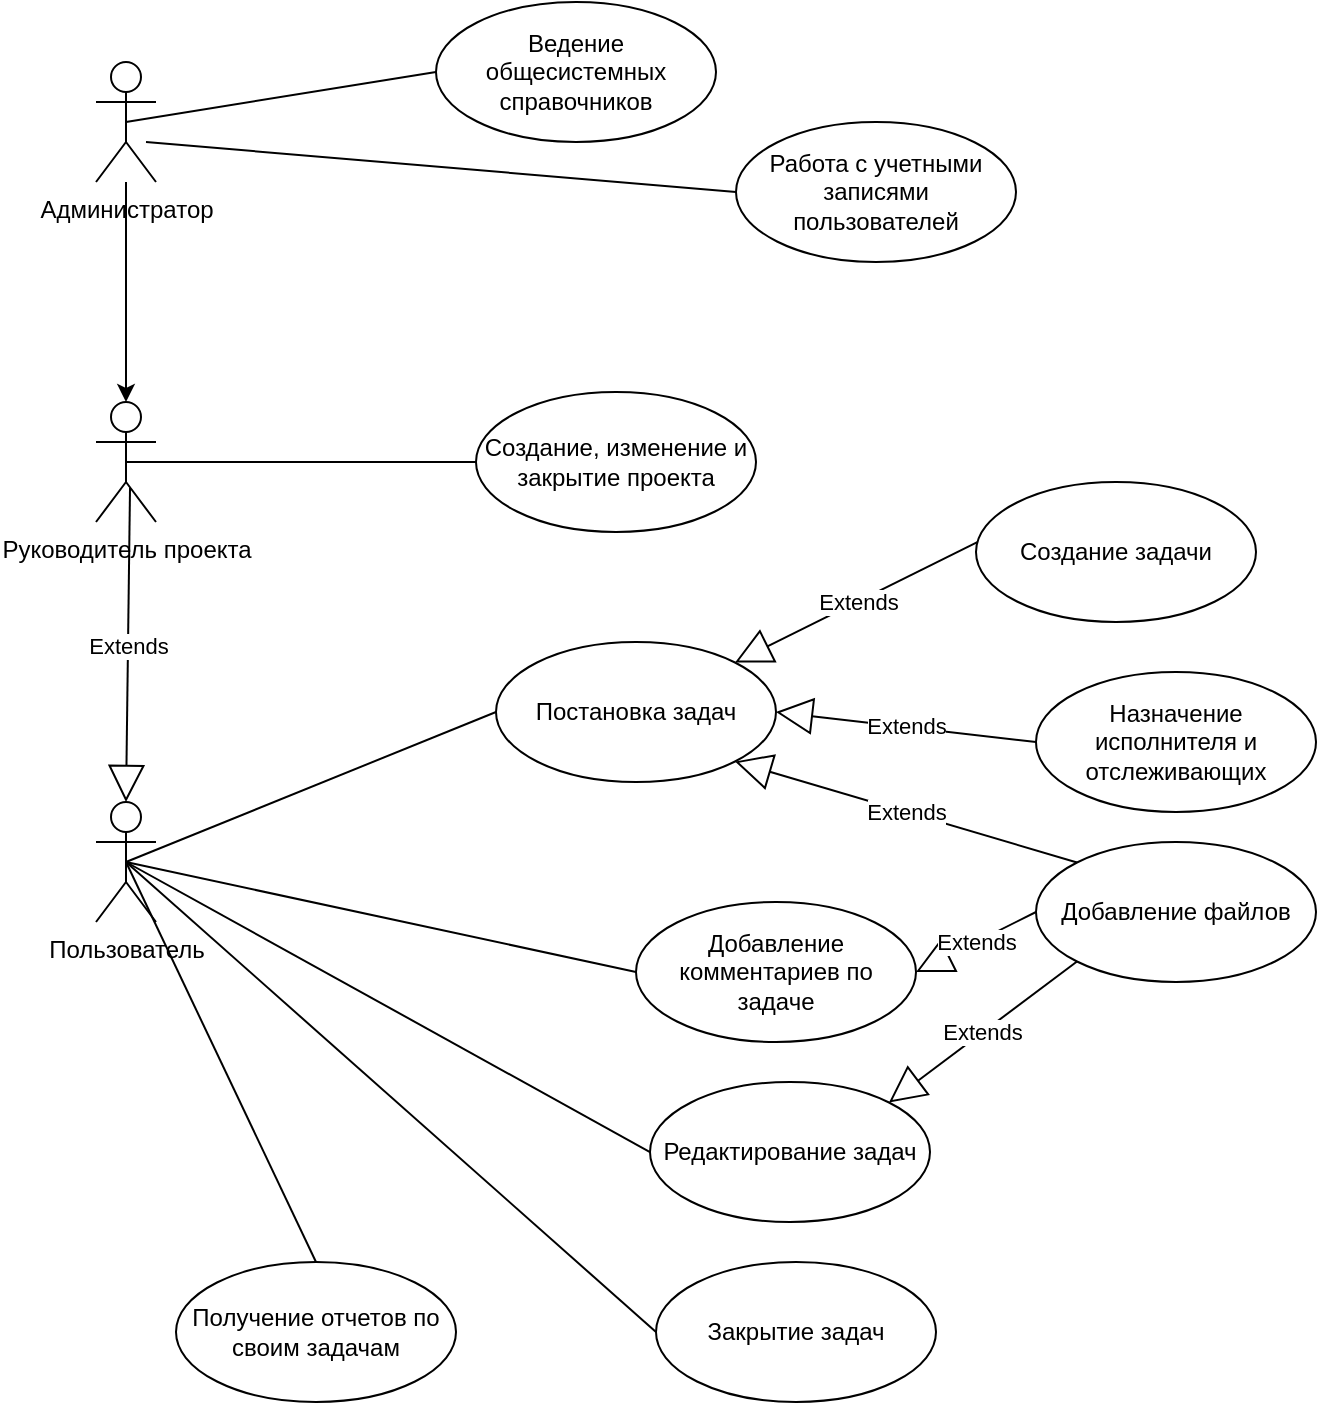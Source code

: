 <mxfile version="20.2.3" type="device"><diagram id="WtQWx4r9EK3d2K_YipfX" name="Страница 1"><mxGraphModel dx="1102" dy="865" grid="1" gridSize="10" guides="1" tooltips="1" connect="1" arrows="1" fold="1" page="1" pageScale="1" pageWidth="827" pageHeight="1169" math="0" shadow="0"><root><mxCell id="0"/><mxCell id="1" parent="0"/><mxCell id="nkzj_LfDcOi6PYbRJ4o3-25" value="" style="edgeStyle=orthogonalEdgeStyle;rounded=0;orthogonalLoop=1;jettySize=auto;html=1;" edge="1" parent="1" source="nkzj_LfDcOi6PYbRJ4o3-1" target="nkzj_LfDcOi6PYbRJ4o3-3"><mxGeometry relative="1" as="geometry"/></mxCell><mxCell id="nkzj_LfDcOi6PYbRJ4o3-1" value="Администратор" style="shape=umlActor;verticalLabelPosition=bottom;verticalAlign=top;html=1;" vertex="1" parent="1"><mxGeometry x="160" y="120" width="30" height="60" as="geometry"/></mxCell><mxCell id="nkzj_LfDcOi6PYbRJ4o3-2" value="Пользователь" style="shape=umlActor;verticalLabelPosition=bottom;verticalAlign=top;html=1;" vertex="1" parent="1"><mxGeometry x="160" y="490" width="30" height="60" as="geometry"/></mxCell><mxCell id="nkzj_LfDcOi6PYbRJ4o3-3" value="Руководитель проекта" style="shape=umlActor;verticalLabelPosition=bottom;verticalAlign=top;html=1;" vertex="1" parent="1"><mxGeometry x="160" y="290" width="30" height="60" as="geometry"/></mxCell><mxCell id="nkzj_LfDcOi6PYbRJ4o3-4" value="Ведение общесистемных справочников" style="ellipse;whiteSpace=wrap;html=1;" vertex="1" parent="1"><mxGeometry x="330" y="90" width="140" height="70" as="geometry"/></mxCell><mxCell id="nkzj_LfDcOi6PYbRJ4o3-5" value="" style="endArrow=none;html=1;rounded=0;exitX=0.5;exitY=0.5;exitDx=0;exitDy=0;exitPerimeter=0;entryX=0;entryY=0.5;entryDx=0;entryDy=0;" edge="1" parent="1" source="nkzj_LfDcOi6PYbRJ4o3-1" target="nkzj_LfDcOi6PYbRJ4o3-4"><mxGeometry width="50" height="50" relative="1" as="geometry"><mxPoint x="390" y="470" as="sourcePoint"/><mxPoint x="440" y="420" as="targetPoint"/></mxGeometry></mxCell><mxCell id="nkzj_LfDcOi6PYbRJ4o3-7" value="" style="endArrow=none;html=1;rounded=0;exitX=0.5;exitY=0.5;exitDx=0;exitDy=0;exitPerimeter=0;entryX=0;entryY=0.5;entryDx=0;entryDy=0;" edge="1" parent="1" target="nkzj_LfDcOi6PYbRJ4o3-6"><mxGeometry width="50" height="50" relative="1" as="geometry"><mxPoint x="185" y="160" as="sourcePoint"/><mxPoint x="410" y="250" as="targetPoint"/></mxGeometry></mxCell><mxCell id="nkzj_LfDcOi6PYbRJ4o3-11" value="Создание, изменение и закрытие проекта" style="ellipse;whiteSpace=wrap;html=1;" vertex="1" parent="1"><mxGeometry x="350" y="285" width="140" height="70" as="geometry"/></mxCell><mxCell id="nkzj_LfDcOi6PYbRJ4o3-12" value="Постановка задач" style="ellipse;whiteSpace=wrap;html=1;" vertex="1" parent="1"><mxGeometry x="360" y="410" width="140" height="70" as="geometry"/></mxCell><mxCell id="nkzj_LfDcOi6PYbRJ4o3-13" value="Добавление комментариев по задаче" style="ellipse;whiteSpace=wrap;html=1;" vertex="1" parent="1"><mxGeometry x="430" y="540" width="140" height="70" as="geometry"/></mxCell><mxCell id="nkzj_LfDcOi6PYbRJ4o3-14" value="Редактирование задач" style="ellipse;whiteSpace=wrap;html=1;" vertex="1" parent="1"><mxGeometry x="437" y="630" width="140" height="70" as="geometry"/></mxCell><mxCell id="nkzj_LfDcOi6PYbRJ4o3-15" value="Закрытие задач" style="ellipse;whiteSpace=wrap;html=1;" vertex="1" parent="1"><mxGeometry x="440" y="720" width="140" height="70" as="geometry"/></mxCell><mxCell id="nkzj_LfDcOi6PYbRJ4o3-16" value="Получение отчетов по своим задачам" style="ellipse;whiteSpace=wrap;html=1;" vertex="1" parent="1"><mxGeometry x="200" y="720" width="140" height="70" as="geometry"/></mxCell><mxCell id="nkzj_LfDcOi6PYbRJ4o3-17" value="" style="endArrow=none;html=1;rounded=0;exitX=0.5;exitY=0.5;exitDx=0;exitDy=0;exitPerimeter=0;entryX=0;entryY=0.5;entryDx=0;entryDy=0;" edge="1" parent="1" source="nkzj_LfDcOi6PYbRJ4o3-3" target="nkzj_LfDcOi6PYbRJ4o3-11"><mxGeometry width="50" height="50" relative="1" as="geometry"><mxPoint x="195" y="170" as="sourcePoint"/><mxPoint x="460" y="265" as="targetPoint"/></mxGeometry></mxCell><mxCell id="nkzj_LfDcOi6PYbRJ4o3-18" value="" style="endArrow=none;html=1;rounded=0;exitX=0.5;exitY=0.5;exitDx=0;exitDy=0;exitPerimeter=0;entryX=0;entryY=0.5;entryDx=0;entryDy=0;" edge="1" parent="1" source="nkzj_LfDcOi6PYbRJ4o3-2" target="nkzj_LfDcOi6PYbRJ4o3-12"><mxGeometry width="50" height="50" relative="1" as="geometry"><mxPoint x="190" y="525" as="sourcePoint"/><mxPoint x="467" y="550" as="targetPoint"/></mxGeometry></mxCell><mxCell id="nkzj_LfDcOi6PYbRJ4o3-19" value="" style="endArrow=none;html=1;rounded=0;entryX=0;entryY=0.5;entryDx=0;entryDy=0;exitX=0.5;exitY=0.5;exitDx=0;exitDy=0;exitPerimeter=0;" edge="1" parent="1" source="nkzj_LfDcOi6PYbRJ4o3-2" target="nkzj_LfDcOi6PYbRJ4o3-13"><mxGeometry width="50" height="50" relative="1" as="geometry"><mxPoint x="180" y="520" as="sourcePoint"/><mxPoint x="440" y="495" as="targetPoint"/></mxGeometry></mxCell><mxCell id="nkzj_LfDcOi6PYbRJ4o3-20" value="" style="endArrow=none;html=1;rounded=0;exitX=0.5;exitY=0.5;exitDx=0;exitDy=0;exitPerimeter=0;entryX=0;entryY=0.5;entryDx=0;entryDy=0;" edge="1" parent="1" source="nkzj_LfDcOi6PYbRJ4o3-2" target="nkzj_LfDcOi6PYbRJ4o3-14"><mxGeometry width="50" height="50" relative="1" as="geometry"><mxPoint x="185" y="530" as="sourcePoint"/><mxPoint x="430" y="660" as="targetPoint"/></mxGeometry></mxCell><mxCell id="nkzj_LfDcOi6PYbRJ4o3-21" value="" style="endArrow=none;html=1;rounded=0;exitX=0.5;exitY=0.5;exitDx=0;exitDy=0;exitPerimeter=0;entryX=0;entryY=0.5;entryDx=0;entryDy=0;" edge="1" parent="1" source="nkzj_LfDcOi6PYbRJ4o3-2" target="nkzj_LfDcOi6PYbRJ4o3-15"><mxGeometry width="50" height="50" relative="1" as="geometry"><mxPoint x="185" y="530" as="sourcePoint"/><mxPoint x="430" y="750" as="targetPoint"/></mxGeometry></mxCell><mxCell id="nkzj_LfDcOi6PYbRJ4o3-23" value="" style="endArrow=none;html=1;rounded=0;exitX=0.5;exitY=0.5;exitDx=0;exitDy=0;exitPerimeter=0;entryX=0.5;entryY=0;entryDx=0;entryDy=0;" edge="1" parent="1" source="nkzj_LfDcOi6PYbRJ4o3-2" target="nkzj_LfDcOi6PYbRJ4o3-16"><mxGeometry width="50" height="50" relative="1" as="geometry"><mxPoint x="185" y="530" as="sourcePoint"/><mxPoint x="440" y="750" as="targetPoint"/></mxGeometry></mxCell><mxCell id="nkzj_LfDcOi6PYbRJ4o3-26" value="Extends" style="endArrow=block;endSize=16;endFill=0;html=1;rounded=0;exitX=0.021;exitY=0.414;exitDx=0;exitDy=0;exitPerimeter=0;entryX=1;entryY=0;entryDx=0;entryDy=0;" edge="1" parent="1" source="nkzj_LfDcOi6PYbRJ4o3-31" target="nkzj_LfDcOi6PYbRJ4o3-12"><mxGeometry width="160" relative="1" as="geometry"><mxPoint x="510" y="70" as="sourcePoint"/><mxPoint x="670" y="70" as="targetPoint"/></mxGeometry></mxCell><mxCell id="nkzj_LfDcOi6PYbRJ4o3-28" value="Extends" style="endArrow=block;endSize=16;endFill=0;html=1;rounded=0;exitX=0.567;exitY=0.717;exitDx=0;exitDy=0;exitPerimeter=0;entryX=0.5;entryY=0;entryDx=0;entryDy=0;entryPerimeter=0;" edge="1" parent="1" source="nkzj_LfDcOi6PYbRJ4o3-3" target="nkzj_LfDcOi6PYbRJ4o3-2"><mxGeometry width="160" relative="1" as="geometry"><mxPoint x="330" y="230" as="sourcePoint"/><mxPoint x="490" y="230" as="targetPoint"/></mxGeometry></mxCell><mxCell id="nkzj_LfDcOi6PYbRJ4o3-6" value="Работа с учетными записями пользователей" style="ellipse;whiteSpace=wrap;html=1;" vertex="1" parent="1"><mxGeometry x="480" y="150" width="140" height="70" as="geometry"/></mxCell><mxCell id="nkzj_LfDcOi6PYbRJ4o3-31" value="Создание задачи" style="ellipse;whiteSpace=wrap;html=1;" vertex="1" parent="1"><mxGeometry x="600" y="330" width="140" height="70" as="geometry"/></mxCell><mxCell id="nkzj_LfDcOi6PYbRJ4o3-32" value="Назначение исполнителя и отслеживающих" style="ellipse;whiteSpace=wrap;html=1;" vertex="1" parent="1"><mxGeometry x="630" y="425" width="140" height="70" as="geometry"/></mxCell><mxCell id="nkzj_LfDcOi6PYbRJ4o3-33" value="Extends" style="endArrow=block;endSize=16;endFill=0;html=1;rounded=0;exitX=0;exitY=0.5;exitDx=0;exitDy=0;entryX=1;entryY=0.5;entryDx=0;entryDy=0;" edge="1" parent="1" source="nkzj_LfDcOi6PYbRJ4o3-32" target="nkzj_LfDcOi6PYbRJ4o3-12"><mxGeometry width="160" relative="1" as="geometry"><mxPoint x="552.94" y="393.98" as="sourcePoint"/><mxPoint x="489.497" y="430.251" as="targetPoint"/></mxGeometry></mxCell><mxCell id="nkzj_LfDcOi6PYbRJ4o3-34" value="Добавление файлов" style="ellipse;whiteSpace=wrap;html=1;" vertex="1" parent="1"><mxGeometry x="630" y="510" width="140" height="70" as="geometry"/></mxCell><mxCell id="nkzj_LfDcOi6PYbRJ4o3-35" value="Extends" style="endArrow=block;endSize=16;endFill=0;html=1;rounded=0;exitX=0;exitY=0;exitDx=0;exitDy=0;entryX=1;entryY=1;entryDx=0;entryDy=0;" edge="1" parent="1" source="nkzj_LfDcOi6PYbRJ4o3-34" target="nkzj_LfDcOi6PYbRJ4o3-12"><mxGeometry width="160" relative="1" as="geometry"><mxPoint x="640" y="470" as="sourcePoint"/><mxPoint x="510" y="455" as="targetPoint"/></mxGeometry></mxCell><mxCell id="nkzj_LfDcOi6PYbRJ4o3-36" value="Extends" style="endArrow=block;endSize=16;endFill=0;html=1;rounded=0;exitX=0;exitY=0.5;exitDx=0;exitDy=0;entryX=1;entryY=0.5;entryDx=0;entryDy=0;" edge="1" parent="1" source="nkzj_LfDcOi6PYbRJ4o3-34" target="nkzj_LfDcOi6PYbRJ4o3-13"><mxGeometry width="160" relative="1" as="geometry"><mxPoint x="660.503" y="530.251" as="sourcePoint"/><mxPoint x="489.497" y="479.749" as="targetPoint"/></mxGeometry></mxCell><mxCell id="nkzj_LfDcOi6PYbRJ4o3-38" value="Extends" style="endArrow=block;endSize=16;endFill=0;html=1;rounded=0;exitX=0;exitY=1;exitDx=0;exitDy=0;entryX=1;entryY=0;entryDx=0;entryDy=0;" edge="1" parent="1" source="nkzj_LfDcOi6PYbRJ4o3-34" target="nkzj_LfDcOi6PYbRJ4o3-14"><mxGeometry width="160" relative="1" as="geometry"><mxPoint x="640" y="555" as="sourcePoint"/><mxPoint x="580" y="585" as="targetPoint"/></mxGeometry></mxCell></root></mxGraphModel></diagram></mxfile>